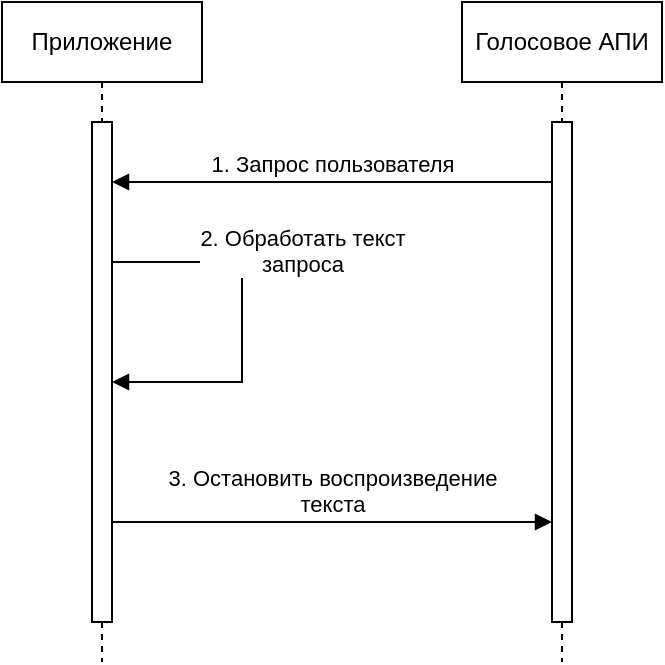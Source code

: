 <mxfile version="26.2.13">
  <diagram name="Страница — 1" id="p6XjmM2-79YfAKSI99y3">
    <mxGraphModel dx="1428" dy="764" grid="1" gridSize="10" guides="1" tooltips="1" connect="1" arrows="1" fold="1" page="1" pageScale="1" pageWidth="827" pageHeight="1169" math="0" shadow="0">
      <root>
        <mxCell id="0" />
        <mxCell id="1" parent="0" />
        <mxCell id="KhFJhjJeQgkqjx2IOj1z-3" value="Приложение" style="shape=umlLifeline;perimeter=lifelinePerimeter;whiteSpace=wrap;html=1;container=1;dropTarget=0;collapsible=0;recursiveResize=0;outlineConnect=0;portConstraint=eastwest;newEdgeStyle={&quot;curved&quot;:0,&quot;rounded&quot;:0};" vertex="1" parent="1">
          <mxGeometry x="220" y="110" width="100" height="330" as="geometry" />
        </mxCell>
        <mxCell id="KhFJhjJeQgkqjx2IOj1z-4" value="" style="html=1;points=[[0,0,0,0,5],[0,1,0,0,-5],[1,0,0,0,5],[1,1,0,0,-5]];perimeter=orthogonalPerimeter;outlineConnect=0;targetShapes=umlLifeline;portConstraint=eastwest;newEdgeStyle={&quot;curved&quot;:0,&quot;rounded&quot;:0};" vertex="1" parent="KhFJhjJeQgkqjx2IOj1z-3">
          <mxGeometry x="45" y="60" width="10" height="250" as="geometry" />
        </mxCell>
        <mxCell id="KhFJhjJeQgkqjx2IOj1z-25" value="2. Обработать текст&lt;div&gt;запроса&lt;/div&gt;" style="html=1;verticalAlign=bottom;endArrow=block;curved=0;rounded=0;" edge="1" parent="KhFJhjJeQgkqjx2IOj1z-3" source="KhFJhjJeQgkqjx2IOj1z-4" target="KhFJhjJeQgkqjx2IOj1z-4">
          <mxGeometry x="-0.21" y="30" width="80" relative="1" as="geometry">
            <mxPoint x="110" y="150" as="sourcePoint" />
            <mxPoint x="190" y="150" as="targetPoint" />
            <Array as="points">
              <mxPoint x="120" y="130" />
              <mxPoint x="120" y="190" />
            </Array>
            <mxPoint as="offset" />
          </mxGeometry>
        </mxCell>
        <mxCell id="KhFJhjJeQgkqjx2IOj1z-16" value="Голосовое АПИ" style="shape=umlLifeline;perimeter=lifelinePerimeter;whiteSpace=wrap;html=1;container=1;dropTarget=0;collapsible=0;recursiveResize=0;outlineConnect=0;portConstraint=eastwest;newEdgeStyle={&quot;curved&quot;:0,&quot;rounded&quot;:0};" vertex="1" parent="1">
          <mxGeometry x="450" y="110" width="100" height="330" as="geometry" />
        </mxCell>
        <mxCell id="KhFJhjJeQgkqjx2IOj1z-17" value="" style="html=1;points=[[0,0,0,0,5],[0,1,0,0,-5],[1,0,0,0,5],[1,1,0,0,-5]];perimeter=orthogonalPerimeter;outlineConnect=0;targetShapes=umlLifeline;portConstraint=eastwest;newEdgeStyle={&quot;curved&quot;:0,&quot;rounded&quot;:0};" vertex="1" parent="KhFJhjJeQgkqjx2IOj1z-16">
          <mxGeometry x="45" y="60" width="10" height="250" as="geometry" />
        </mxCell>
        <mxCell id="KhFJhjJeQgkqjx2IOj1z-20" value="1. Запрос пользователя" style="html=1;verticalAlign=bottom;endArrow=block;curved=0;rounded=0;" edge="1" parent="1">
          <mxGeometry width="80" relative="1" as="geometry">
            <mxPoint x="495" y="200" as="sourcePoint" />
            <mxPoint x="275" y="200" as="targetPoint" />
            <Array as="points">
              <mxPoint x="390" y="200" />
            </Array>
          </mxGeometry>
        </mxCell>
        <mxCell id="KhFJhjJeQgkqjx2IOj1z-21" value="3. Остановить воспроизведение&lt;div&gt;текста&lt;/div&gt;" style="html=1;verticalAlign=bottom;endArrow=block;curved=0;rounded=0;" edge="1" parent="1" source="KhFJhjJeQgkqjx2IOj1z-4" target="KhFJhjJeQgkqjx2IOj1z-17">
          <mxGeometry width="80" relative="1" as="geometry">
            <mxPoint x="280" y="370" as="sourcePoint" />
            <mxPoint x="490" y="370" as="targetPoint" />
            <Array as="points">
              <mxPoint x="395" y="370" />
            </Array>
          </mxGeometry>
        </mxCell>
      </root>
    </mxGraphModel>
  </diagram>
</mxfile>
